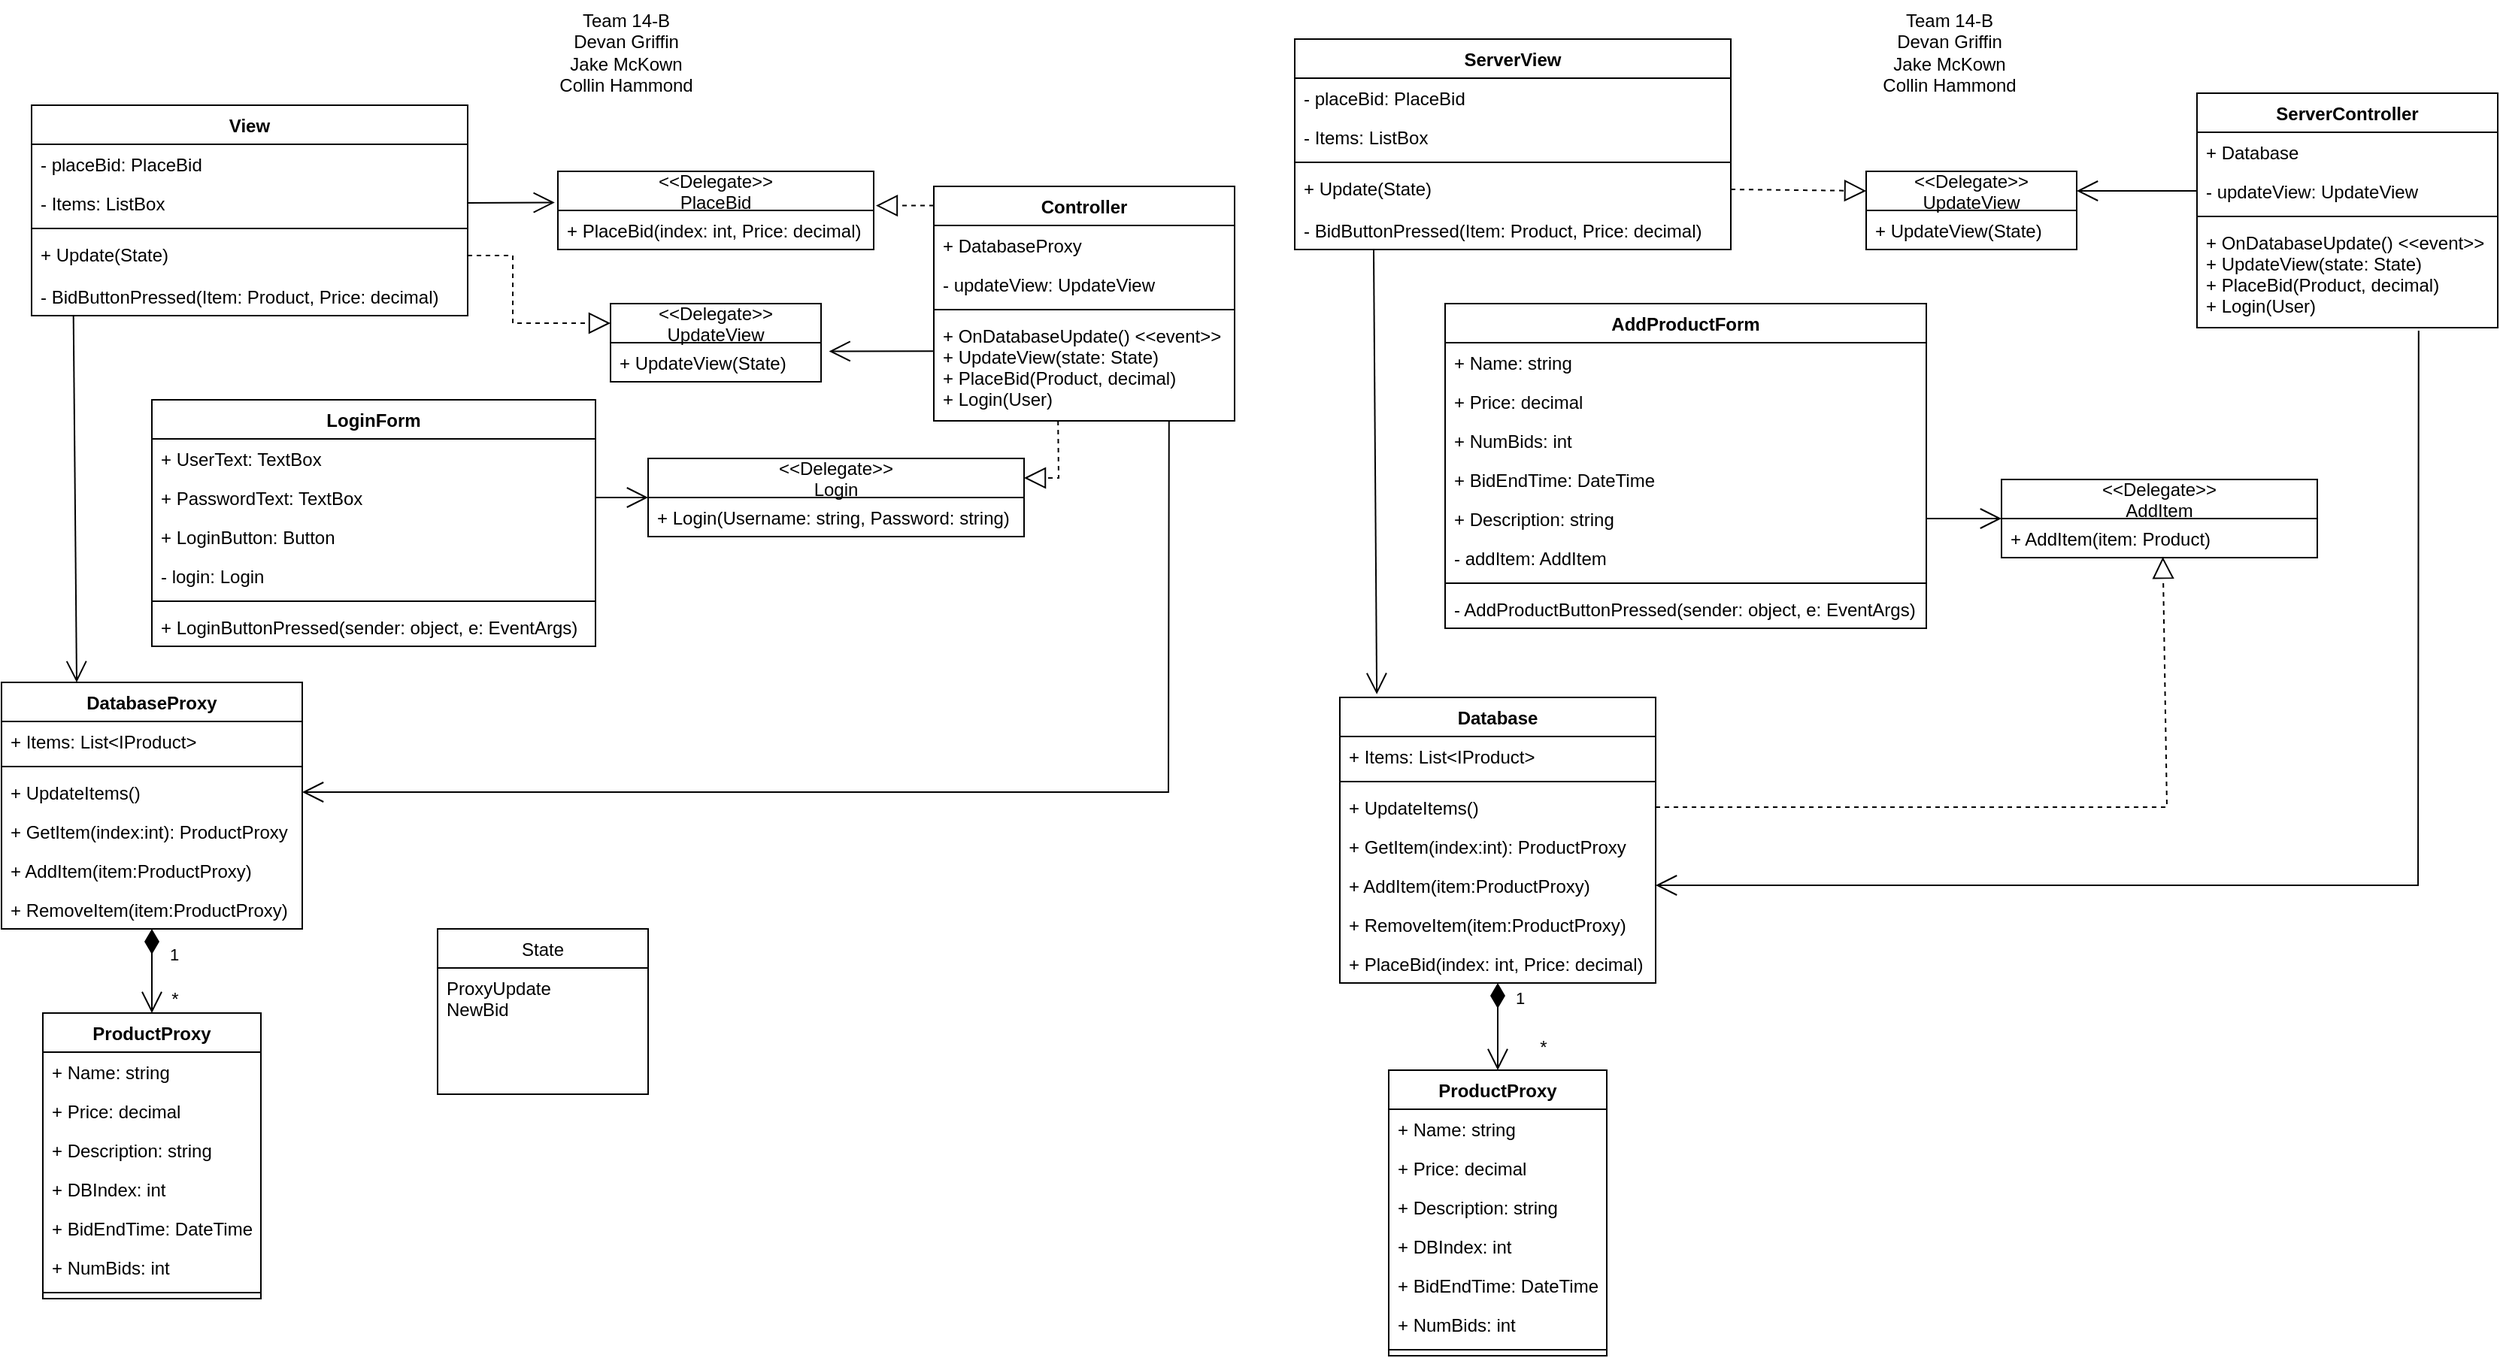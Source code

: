 <mxfile version="20.5.3" type="github" pages="4">
  <diagram id="_ybg5xmUOyzJaFLOutYX" name="Client UML Start">
    <mxGraphModel dx="918" dy="1304" grid="1" gridSize="10" guides="1" tooltips="1" connect="1" arrows="1" fold="1" page="1" pageScale="1" pageWidth="850" pageHeight="1100" math="0" shadow="0">
      <root>
        <mxCell id="0" />
        <mxCell id="1" parent="0" />
        <mxCell id="W6bEYYLRIcHPP9rFKCRN-5" value="Team 14-B&lt;br&gt;Devan Griffin&lt;br&gt;Jake McKown&lt;br&gt;Collin Hammond" style="text;html=1;align=center;verticalAlign=middle;resizable=0;points=[];autosize=1;strokeColor=none;fillColor=none;" parent="1" vertex="1">
          <mxGeometry x="370" y="16" width="110" height="70" as="geometry" />
        </mxCell>
        <mxCell id="W6bEYYLRIcHPP9rFKCRN-11" value="Controller" style="swimlane;fontStyle=1;align=center;verticalAlign=top;childLayout=stackLayout;horizontal=1;startSize=26;horizontalStack=0;resizeParent=1;resizeParentMax=0;resizeLast=0;collapsible=1;marginBottom=0;" parent="1" vertex="1">
          <mxGeometry x="630" y="140" width="200" height="156" as="geometry" />
        </mxCell>
        <mxCell id="W6bEYYLRIcHPP9rFKCRN-12" value="+ DatabaseProxy" style="text;strokeColor=none;fillColor=none;align=left;verticalAlign=top;spacingLeft=4;spacingRight=4;overflow=hidden;rotatable=0;points=[[0,0.5],[1,0.5]];portConstraint=eastwest;" parent="W6bEYYLRIcHPP9rFKCRN-11" vertex="1">
          <mxGeometry y="26" width="200" height="26" as="geometry" />
        </mxCell>
        <mxCell id="s_Hu0N8brTCRO-Dts35n-42" value="- updateView: UpdateView" style="text;strokeColor=none;fillColor=none;align=left;verticalAlign=top;spacingLeft=4;spacingRight=4;overflow=hidden;rotatable=0;points=[[0,0.5],[1,0.5]];portConstraint=eastwest;" vertex="1" parent="W6bEYYLRIcHPP9rFKCRN-11">
          <mxGeometry y="52" width="200" height="26" as="geometry" />
        </mxCell>
        <mxCell id="W6bEYYLRIcHPP9rFKCRN-13" value="" style="line;strokeWidth=1;fillColor=none;align=left;verticalAlign=middle;spacingTop=-1;spacingLeft=3;spacingRight=3;rotatable=0;labelPosition=right;points=[];portConstraint=eastwest;strokeColor=inherit;" parent="W6bEYYLRIcHPP9rFKCRN-11" vertex="1">
          <mxGeometry y="78" width="200" height="8" as="geometry" />
        </mxCell>
        <mxCell id="W6bEYYLRIcHPP9rFKCRN-14" value="+ OnDatabaseUpdate() &lt;&lt;event&gt;&gt;&#xa;+ UpdateView(state: State)&#xa;+ PlaceBid(Product, decimal)&#xa;+ Login(User)" style="text;strokeColor=none;fillColor=none;align=left;verticalAlign=top;spacingLeft=4;spacingRight=4;overflow=hidden;rotatable=0;points=[[0,0.5],[1,0.5]];portConstraint=eastwest;" parent="W6bEYYLRIcHPP9rFKCRN-11" vertex="1">
          <mxGeometry y="86" width="200" height="70" as="geometry" />
        </mxCell>
        <mxCell id="W6bEYYLRIcHPP9rFKCRN-16" value="View" style="swimlane;fontStyle=1;align=center;verticalAlign=top;childLayout=stackLayout;horizontal=1;startSize=26;horizontalStack=0;resizeParent=1;resizeParentMax=0;resizeLast=0;collapsible=1;marginBottom=0;" parent="1" vertex="1">
          <mxGeometry x="30" y="86" width="290" height="140" as="geometry" />
        </mxCell>
        <mxCell id="X-ZSnhfLiTsd9ziclmZ1-25" value="- placeBid: PlaceBid" style="text;strokeColor=none;fillColor=none;align=left;verticalAlign=top;spacingLeft=4;spacingRight=4;overflow=hidden;rotatable=0;points=[[0,0.5],[1,0.5]];portConstraint=eastwest;" vertex="1" parent="W6bEYYLRIcHPP9rFKCRN-16">
          <mxGeometry y="26" width="290" height="26" as="geometry" />
        </mxCell>
        <mxCell id="s_Hu0N8brTCRO-Dts35n-7" value="- Items: ListBox" style="text;strokeColor=none;fillColor=none;align=left;verticalAlign=top;spacingLeft=4;spacingRight=4;overflow=hidden;rotatable=0;points=[[0,0.5],[1,0.5]];portConstraint=eastwest;" vertex="1" parent="W6bEYYLRIcHPP9rFKCRN-16">
          <mxGeometry y="52" width="290" height="26" as="geometry" />
        </mxCell>
        <mxCell id="W6bEYYLRIcHPP9rFKCRN-18" value="" style="line;strokeWidth=1;fillColor=none;align=left;verticalAlign=middle;spacingTop=-1;spacingLeft=3;spacingRight=3;rotatable=0;labelPosition=right;points=[];portConstraint=eastwest;strokeColor=inherit;" parent="W6bEYYLRIcHPP9rFKCRN-16" vertex="1">
          <mxGeometry y="78" width="290" height="8" as="geometry" />
        </mxCell>
        <mxCell id="W6bEYYLRIcHPP9rFKCRN-19" value="+ Update(State)" style="text;strokeColor=none;fillColor=none;align=left;verticalAlign=top;spacingLeft=4;spacingRight=4;overflow=hidden;rotatable=0;points=[[0,0.5],[1,0.5]];portConstraint=eastwest;" parent="W6bEYYLRIcHPP9rFKCRN-16" vertex="1">
          <mxGeometry y="86" width="290" height="28" as="geometry" />
        </mxCell>
        <mxCell id="s_Hu0N8brTCRO-Dts35n-10" value="- BidButtonPressed(Item: Product, Price: decimal)" style="text;strokeColor=none;fillColor=none;align=left;verticalAlign=top;spacingLeft=4;spacingRight=4;overflow=hidden;rotatable=0;points=[[0,0.5],[1,0.5]];portConstraint=eastwest;" vertex="1" parent="W6bEYYLRIcHPP9rFKCRN-16">
          <mxGeometry y="114" width="290" height="26" as="geometry" />
        </mxCell>
        <mxCell id="W6bEYYLRIcHPP9rFKCRN-22" value="&lt;&lt;Delegate&gt;&gt;&#xa;Login" style="swimlane;fontStyle=0;childLayout=stackLayout;horizontal=1;startSize=26;fillColor=none;horizontalStack=0;resizeParent=1;resizeParentMax=0;resizeLast=0;collapsible=1;marginBottom=0;" parent="1" vertex="1">
          <mxGeometry x="440" y="321" width="250" height="52" as="geometry" />
        </mxCell>
        <mxCell id="W6bEYYLRIcHPP9rFKCRN-23" value="+ Login(Username: string, Password: string)" style="text;strokeColor=none;fillColor=none;align=left;verticalAlign=top;spacingLeft=4;spacingRight=4;overflow=hidden;rotatable=0;points=[[0,0.5],[1,0.5]];portConstraint=eastwest;" parent="W6bEYYLRIcHPP9rFKCRN-22" vertex="1">
          <mxGeometry y="26" width="250" height="26" as="geometry" />
        </mxCell>
        <mxCell id="W6bEYYLRIcHPP9rFKCRN-28" value="&lt;&lt;Delegate&gt;&gt;&#xa;PlaceBid" style="swimlane;fontStyle=0;childLayout=stackLayout;horizontal=1;startSize=26;fillColor=none;horizontalStack=0;resizeParent=1;resizeParentMax=0;resizeLast=0;collapsible=1;marginBottom=0;" parent="1" vertex="1">
          <mxGeometry x="380" y="130" width="210" height="52" as="geometry" />
        </mxCell>
        <mxCell id="W6bEYYLRIcHPP9rFKCRN-29" value="+ PlaceBid(index: int, Price: decimal)" style="text;strokeColor=none;fillColor=none;align=left;verticalAlign=top;spacingLeft=4;spacingRight=4;overflow=hidden;rotatable=0;points=[[0,0.5],[1,0.5]];portConstraint=eastwest;" parent="W6bEYYLRIcHPP9rFKCRN-28" vertex="1">
          <mxGeometry y="26" width="210" height="26" as="geometry" />
        </mxCell>
        <mxCell id="W6bEYYLRIcHPP9rFKCRN-38" value="&lt;&lt;Delegate&gt;&gt;&#xa;UpdateView" style="swimlane;fontStyle=0;childLayout=stackLayout;horizontal=1;startSize=26;fillColor=none;horizontalStack=0;resizeParent=1;resizeParentMax=0;resizeLast=0;collapsible=1;marginBottom=0;" parent="1" vertex="1">
          <mxGeometry x="415" y="218" width="140" height="52" as="geometry" />
        </mxCell>
        <mxCell id="W6bEYYLRIcHPP9rFKCRN-39" value="+ UpdateView(State)" style="text;strokeColor=none;fillColor=none;align=left;verticalAlign=top;spacingLeft=4;spacingRight=4;overflow=hidden;rotatable=0;points=[[0,0.5],[1,0.5]];portConstraint=eastwest;" parent="W6bEYYLRIcHPP9rFKCRN-38" vertex="1">
          <mxGeometry y="26" width="140" height="26" as="geometry" />
        </mxCell>
        <mxCell id="W6bEYYLRIcHPP9rFKCRN-41" value="State" style="swimlane;fontStyle=0;childLayout=stackLayout;horizontal=1;startSize=26;fillColor=none;horizontalStack=0;resizeParent=1;resizeParentMax=0;resizeLast=0;collapsible=1;marginBottom=0;" parent="1" vertex="1">
          <mxGeometry x="300" y="634" width="140" height="110" as="geometry" />
        </mxCell>
        <mxCell id="W6bEYYLRIcHPP9rFKCRN-42" value="ProxyUpdate&#xa;NewBid" style="text;strokeColor=none;fillColor=none;align=left;verticalAlign=top;spacingLeft=4;spacingRight=4;overflow=hidden;rotatable=0;points=[[0,0.5],[1,0.5]];portConstraint=eastwest;" parent="W6bEYYLRIcHPP9rFKCRN-41" vertex="1">
          <mxGeometry y="26" width="140" height="84" as="geometry" />
        </mxCell>
        <mxCell id="X-ZSnhfLiTsd9ziclmZ1-2" value="DatabaseProxy" style="swimlane;fontStyle=1;align=center;verticalAlign=top;childLayout=stackLayout;horizontal=1;startSize=26;horizontalStack=0;resizeParent=1;resizeParentMax=0;resizeLast=0;collapsible=1;marginBottom=0;" vertex="1" parent="1">
          <mxGeometry x="10" y="470" width="200" height="164" as="geometry" />
        </mxCell>
        <mxCell id="X-ZSnhfLiTsd9ziclmZ1-3" value="+ Items: List&lt;IProduct&gt;" style="text;strokeColor=none;fillColor=none;align=left;verticalAlign=top;spacingLeft=4;spacingRight=4;overflow=hidden;rotatable=0;points=[[0,0.5],[1,0.5]];portConstraint=eastwest;" vertex="1" parent="X-ZSnhfLiTsd9ziclmZ1-2">
          <mxGeometry y="26" width="200" height="26" as="geometry" />
        </mxCell>
        <mxCell id="X-ZSnhfLiTsd9ziclmZ1-4" value="" style="line;strokeWidth=1;fillColor=none;align=left;verticalAlign=middle;spacingTop=-1;spacingLeft=3;spacingRight=3;rotatable=0;labelPosition=right;points=[];portConstraint=eastwest;strokeColor=inherit;" vertex="1" parent="X-ZSnhfLiTsd9ziclmZ1-2">
          <mxGeometry y="52" width="200" height="8" as="geometry" />
        </mxCell>
        <mxCell id="X-ZSnhfLiTsd9ziclmZ1-5" value="+ UpdateItems()" style="text;strokeColor=none;fillColor=none;align=left;verticalAlign=top;spacingLeft=4;spacingRight=4;overflow=hidden;rotatable=0;points=[[0,0.5],[1,0.5]];portConstraint=eastwest;" vertex="1" parent="X-ZSnhfLiTsd9ziclmZ1-2">
          <mxGeometry y="60" width="200" height="26" as="geometry" />
        </mxCell>
        <mxCell id="X-ZSnhfLiTsd9ziclmZ1-6" value="+ GetItem(index:int): ProductProxy" style="text;strokeColor=none;fillColor=none;align=left;verticalAlign=top;spacingLeft=4;spacingRight=4;overflow=hidden;rotatable=0;points=[[0,0.5],[1,0.5]];portConstraint=eastwest;" vertex="1" parent="X-ZSnhfLiTsd9ziclmZ1-2">
          <mxGeometry y="86" width="200" height="26" as="geometry" />
        </mxCell>
        <mxCell id="X-ZSnhfLiTsd9ziclmZ1-7" value="+ AddItem(item:ProductProxy)" style="text;strokeColor=none;fillColor=none;align=left;verticalAlign=top;spacingLeft=4;spacingRight=4;overflow=hidden;rotatable=0;points=[[0,0.5],[1,0.5]];portConstraint=eastwest;" vertex="1" parent="X-ZSnhfLiTsd9ziclmZ1-2">
          <mxGeometry y="112" width="200" height="26" as="geometry" />
        </mxCell>
        <mxCell id="X-ZSnhfLiTsd9ziclmZ1-8" value="+ RemoveItem(item:ProductProxy)" style="text;strokeColor=none;fillColor=none;align=left;verticalAlign=top;spacingLeft=4;spacingRight=4;overflow=hidden;rotatable=0;points=[[0,0.5],[1,0.5]];portConstraint=eastwest;" vertex="1" parent="X-ZSnhfLiTsd9ziclmZ1-2">
          <mxGeometry y="138" width="200" height="26" as="geometry" />
        </mxCell>
        <mxCell id="X-ZSnhfLiTsd9ziclmZ1-9" value="ProductProxy" style="swimlane;fontStyle=1;align=center;verticalAlign=top;childLayout=stackLayout;horizontal=1;startSize=26;horizontalStack=0;resizeParent=1;resizeParentMax=0;resizeLast=0;collapsible=1;marginBottom=0;" vertex="1" parent="1">
          <mxGeometry x="37.5" y="690" width="145" height="190" as="geometry" />
        </mxCell>
        <mxCell id="X-ZSnhfLiTsd9ziclmZ1-10" value="+ Name: string" style="text;strokeColor=none;fillColor=none;align=left;verticalAlign=top;spacingLeft=4;spacingRight=4;overflow=hidden;rotatable=0;points=[[0,0.5],[1,0.5]];portConstraint=eastwest;" vertex="1" parent="X-ZSnhfLiTsd9ziclmZ1-9">
          <mxGeometry y="26" width="145" height="26" as="geometry" />
        </mxCell>
        <mxCell id="X-ZSnhfLiTsd9ziclmZ1-11" value="+ Price: decimal" style="text;strokeColor=none;fillColor=none;align=left;verticalAlign=top;spacingLeft=4;spacingRight=4;overflow=hidden;rotatable=0;points=[[0,0.5],[1,0.5]];portConstraint=eastwest;" vertex="1" parent="X-ZSnhfLiTsd9ziclmZ1-9">
          <mxGeometry y="52" width="145" height="26" as="geometry" />
        </mxCell>
        <mxCell id="X-ZSnhfLiTsd9ziclmZ1-12" value="+ Description: string" style="text;strokeColor=none;fillColor=none;align=left;verticalAlign=top;spacingLeft=4;spacingRight=4;overflow=hidden;rotatable=0;points=[[0,0.5],[1,0.5]];portConstraint=eastwest;" vertex="1" parent="X-ZSnhfLiTsd9ziclmZ1-9">
          <mxGeometry y="78" width="145" height="26" as="geometry" />
        </mxCell>
        <mxCell id="X-ZSnhfLiTsd9ziclmZ1-13" value="+ DBIndex: int" style="text;strokeColor=none;fillColor=none;align=left;verticalAlign=top;spacingLeft=4;spacingRight=4;overflow=hidden;rotatable=0;points=[[0,0.5],[1,0.5]];portConstraint=eastwest;" vertex="1" parent="X-ZSnhfLiTsd9ziclmZ1-9">
          <mxGeometry y="104" width="145" height="26" as="geometry" />
        </mxCell>
        <mxCell id="X-ZSnhfLiTsd9ziclmZ1-21" value="+ BidEndTime: DateTime" style="text;strokeColor=none;fillColor=none;align=left;verticalAlign=top;spacingLeft=4;spacingRight=4;overflow=hidden;rotatable=0;points=[[0,0.5],[1,0.5]];portConstraint=eastwest;" vertex="1" parent="X-ZSnhfLiTsd9ziclmZ1-9">
          <mxGeometry y="130" width="145" height="26" as="geometry" />
        </mxCell>
        <mxCell id="s_Hu0N8brTCRO-Dts35n-8" value="+ NumBids: int" style="text;strokeColor=none;fillColor=none;align=left;verticalAlign=top;spacingLeft=4;spacingRight=4;overflow=hidden;rotatable=0;points=[[0,0.5],[1,0.5]];portConstraint=eastwest;" vertex="1" parent="X-ZSnhfLiTsd9ziclmZ1-9">
          <mxGeometry y="156" width="145" height="26" as="geometry" />
        </mxCell>
        <mxCell id="X-ZSnhfLiTsd9ziclmZ1-14" value="" style="line;strokeWidth=1;fillColor=none;align=left;verticalAlign=middle;spacingTop=-1;spacingLeft=3;spacingRight=3;rotatable=0;labelPosition=right;points=[];portConstraint=eastwest;strokeColor=inherit;" vertex="1" parent="X-ZSnhfLiTsd9ziclmZ1-9">
          <mxGeometry y="182" width="145" height="8" as="geometry" />
        </mxCell>
        <mxCell id="X-ZSnhfLiTsd9ziclmZ1-15" value="1" style="endArrow=open;html=1;endSize=12;startArrow=diamondThin;startSize=14;startFill=1;edgeStyle=orthogonalEdgeStyle;align=left;verticalAlign=bottom;rounded=0;" edge="1" parent="1" source="X-ZSnhfLiTsd9ziclmZ1-2" target="X-ZSnhfLiTsd9ziclmZ1-9">
          <mxGeometry x="-0.071" y="10" relative="1" as="geometry">
            <mxPoint x="200" y="902" as="sourcePoint" />
            <mxPoint x="360" y="902" as="targetPoint" />
            <mxPoint as="offset" />
          </mxGeometry>
        </mxCell>
        <mxCell id="X-ZSnhfLiTsd9ziclmZ1-16" value="*" style="text;html=1;align=center;verticalAlign=middle;resizable=0;points=[];autosize=1;strokeColor=none;fillColor=none;" vertex="1" parent="1">
          <mxGeometry x="110" y="666" width="30" height="30" as="geometry" />
        </mxCell>
        <mxCell id="s_Hu0N8brTCRO-Dts35n-1" value="LoginForm" style="swimlane;fontStyle=1;align=center;verticalAlign=top;childLayout=stackLayout;horizontal=1;startSize=26;horizontalStack=0;resizeParent=1;resizeParentMax=0;resizeLast=0;collapsible=1;marginBottom=0;" vertex="1" parent="1">
          <mxGeometry x="110" y="282" width="295" height="164" as="geometry" />
        </mxCell>
        <mxCell id="s_Hu0N8brTCRO-Dts35n-2" value="+ UserText: TextBox" style="text;strokeColor=none;fillColor=none;align=left;verticalAlign=top;spacingLeft=4;spacingRight=4;overflow=hidden;rotatable=0;points=[[0,0.5],[1,0.5]];portConstraint=eastwest;" vertex="1" parent="s_Hu0N8brTCRO-Dts35n-1">
          <mxGeometry y="26" width="295" height="26" as="geometry" />
        </mxCell>
        <mxCell id="s_Hu0N8brTCRO-Dts35n-5" value="+ PasswordText: TextBox" style="text;strokeColor=none;fillColor=none;align=left;verticalAlign=top;spacingLeft=4;spacingRight=4;overflow=hidden;rotatable=0;points=[[0,0.5],[1,0.5]];portConstraint=eastwest;" vertex="1" parent="s_Hu0N8brTCRO-Dts35n-1">
          <mxGeometry y="52" width="295" height="26" as="geometry" />
        </mxCell>
        <mxCell id="s_Hu0N8brTCRO-Dts35n-6" value="+ LoginButton: Button" style="text;strokeColor=none;fillColor=none;align=left;verticalAlign=top;spacingLeft=4;spacingRight=4;overflow=hidden;rotatable=0;points=[[0,0.5],[1,0.5]];portConstraint=eastwest;" vertex="1" parent="s_Hu0N8brTCRO-Dts35n-1">
          <mxGeometry y="78" width="295" height="26" as="geometry" />
        </mxCell>
        <mxCell id="X-ZSnhfLiTsd9ziclmZ1-24" value="- login: Login" style="text;strokeColor=none;fillColor=none;align=left;verticalAlign=top;spacingLeft=4;spacingRight=4;overflow=hidden;rotatable=0;points=[[0,0.5],[1,0.5]];portConstraint=eastwest;" vertex="1" parent="s_Hu0N8brTCRO-Dts35n-1">
          <mxGeometry y="104" width="295" height="26" as="geometry" />
        </mxCell>
        <mxCell id="s_Hu0N8brTCRO-Dts35n-3" value="" style="line;strokeWidth=1;fillColor=none;align=left;verticalAlign=middle;spacingTop=-1;spacingLeft=3;spacingRight=3;rotatable=0;labelPosition=right;points=[];portConstraint=eastwest;strokeColor=inherit;" vertex="1" parent="s_Hu0N8brTCRO-Dts35n-1">
          <mxGeometry y="130" width="295" height="8" as="geometry" />
        </mxCell>
        <mxCell id="s_Hu0N8brTCRO-Dts35n-4" value="+ LoginButtonPressed(sender: object, e: EventArgs)" style="text;strokeColor=none;fillColor=none;align=left;verticalAlign=top;spacingLeft=4;spacingRight=4;overflow=hidden;rotatable=0;points=[[0,0.5],[1,0.5]];portConstraint=eastwest;" vertex="1" parent="s_Hu0N8brTCRO-Dts35n-1">
          <mxGeometry y="138" width="295" height="26" as="geometry" />
        </mxCell>
        <mxCell id="s_Hu0N8brTCRO-Dts35n-22" value="Database" style="swimlane;fontStyle=1;align=center;verticalAlign=top;childLayout=stackLayout;horizontal=1;startSize=26;horizontalStack=0;resizeParent=1;resizeParentMax=0;resizeLast=0;collapsible=1;marginBottom=0;" vertex="1" parent="1">
          <mxGeometry x="900" y="480" width="210" height="190" as="geometry" />
        </mxCell>
        <mxCell id="s_Hu0N8brTCRO-Dts35n-23" value="+ Items: List&lt;IProduct&gt;" style="text;strokeColor=none;fillColor=none;align=left;verticalAlign=top;spacingLeft=4;spacingRight=4;overflow=hidden;rotatable=0;points=[[0,0.5],[1,0.5]];portConstraint=eastwest;" vertex="1" parent="s_Hu0N8brTCRO-Dts35n-22">
          <mxGeometry y="26" width="210" height="26" as="geometry" />
        </mxCell>
        <mxCell id="s_Hu0N8brTCRO-Dts35n-24" value="" style="line;strokeWidth=1;fillColor=none;align=left;verticalAlign=middle;spacingTop=-1;spacingLeft=3;spacingRight=3;rotatable=0;labelPosition=right;points=[];portConstraint=eastwest;strokeColor=inherit;" vertex="1" parent="s_Hu0N8brTCRO-Dts35n-22">
          <mxGeometry y="52" width="210" height="8" as="geometry" />
        </mxCell>
        <mxCell id="s_Hu0N8brTCRO-Dts35n-25" value="+ UpdateItems()" style="text;strokeColor=none;fillColor=none;align=left;verticalAlign=top;spacingLeft=4;spacingRight=4;overflow=hidden;rotatable=0;points=[[0,0.5],[1,0.5]];portConstraint=eastwest;" vertex="1" parent="s_Hu0N8brTCRO-Dts35n-22">
          <mxGeometry y="60" width="210" height="26" as="geometry" />
        </mxCell>
        <mxCell id="s_Hu0N8brTCRO-Dts35n-26" value="+ GetItem(index:int): ProductProxy" style="text;strokeColor=none;fillColor=none;align=left;verticalAlign=top;spacingLeft=4;spacingRight=4;overflow=hidden;rotatable=0;points=[[0,0.5],[1,0.5]];portConstraint=eastwest;" vertex="1" parent="s_Hu0N8brTCRO-Dts35n-22">
          <mxGeometry y="86" width="210" height="26" as="geometry" />
        </mxCell>
        <mxCell id="s_Hu0N8brTCRO-Dts35n-27" value="+ AddItem(item:ProductProxy)" style="text;strokeColor=none;fillColor=none;align=left;verticalAlign=top;spacingLeft=4;spacingRight=4;overflow=hidden;rotatable=0;points=[[0,0.5],[1,0.5]];portConstraint=eastwest;" vertex="1" parent="s_Hu0N8brTCRO-Dts35n-22">
          <mxGeometry y="112" width="210" height="26" as="geometry" />
        </mxCell>
        <mxCell id="s_Hu0N8brTCRO-Dts35n-28" value="+ RemoveItem(item:ProductProxy)" style="text;strokeColor=none;fillColor=none;align=left;verticalAlign=top;spacingLeft=4;spacingRight=4;overflow=hidden;rotatable=0;points=[[0,0.5],[1,0.5]];portConstraint=eastwest;" vertex="1" parent="s_Hu0N8brTCRO-Dts35n-22">
          <mxGeometry y="138" width="210" height="26" as="geometry" />
        </mxCell>
        <mxCell id="s_Hu0N8brTCRO-Dts35n-92" value="+ PlaceBid(index: int, Price: decimal)" style="text;strokeColor=none;fillColor=none;align=left;verticalAlign=top;spacingLeft=4;spacingRight=4;overflow=hidden;rotatable=0;points=[[0,0.5],[1,0.5]];portConstraint=eastwest;" vertex="1" parent="s_Hu0N8brTCRO-Dts35n-22">
          <mxGeometry y="164" width="210" height="26" as="geometry" />
        </mxCell>
        <mxCell id="s_Hu0N8brTCRO-Dts35n-29" value="ProductProxy" style="swimlane;fontStyle=1;align=center;verticalAlign=top;childLayout=stackLayout;horizontal=1;startSize=26;horizontalStack=0;resizeParent=1;resizeParentMax=0;resizeLast=0;collapsible=1;marginBottom=0;" vertex="1" parent="1">
          <mxGeometry x="932.5" y="728" width="145" height="190" as="geometry" />
        </mxCell>
        <mxCell id="s_Hu0N8brTCRO-Dts35n-30" value="+ Name: string" style="text;strokeColor=none;fillColor=none;align=left;verticalAlign=top;spacingLeft=4;spacingRight=4;overflow=hidden;rotatable=0;points=[[0,0.5],[1,0.5]];portConstraint=eastwest;" vertex="1" parent="s_Hu0N8brTCRO-Dts35n-29">
          <mxGeometry y="26" width="145" height="26" as="geometry" />
        </mxCell>
        <mxCell id="s_Hu0N8brTCRO-Dts35n-31" value="+ Price: decimal" style="text;strokeColor=none;fillColor=none;align=left;verticalAlign=top;spacingLeft=4;spacingRight=4;overflow=hidden;rotatable=0;points=[[0,0.5],[1,0.5]];portConstraint=eastwest;" vertex="1" parent="s_Hu0N8brTCRO-Dts35n-29">
          <mxGeometry y="52" width="145" height="26" as="geometry" />
        </mxCell>
        <mxCell id="s_Hu0N8brTCRO-Dts35n-32" value="+ Description: string" style="text;strokeColor=none;fillColor=none;align=left;verticalAlign=top;spacingLeft=4;spacingRight=4;overflow=hidden;rotatable=0;points=[[0,0.5],[1,0.5]];portConstraint=eastwest;" vertex="1" parent="s_Hu0N8brTCRO-Dts35n-29">
          <mxGeometry y="78" width="145" height="26" as="geometry" />
        </mxCell>
        <mxCell id="s_Hu0N8brTCRO-Dts35n-33" value="+ DBIndex: int" style="text;strokeColor=none;fillColor=none;align=left;verticalAlign=top;spacingLeft=4;spacingRight=4;overflow=hidden;rotatable=0;points=[[0,0.5],[1,0.5]];portConstraint=eastwest;" vertex="1" parent="s_Hu0N8brTCRO-Dts35n-29">
          <mxGeometry y="104" width="145" height="26" as="geometry" />
        </mxCell>
        <mxCell id="s_Hu0N8brTCRO-Dts35n-34" value="+ BidEndTime: DateTime" style="text;strokeColor=none;fillColor=none;align=left;verticalAlign=top;spacingLeft=4;spacingRight=4;overflow=hidden;rotatable=0;points=[[0,0.5],[1,0.5]];portConstraint=eastwest;" vertex="1" parent="s_Hu0N8brTCRO-Dts35n-29">
          <mxGeometry y="130" width="145" height="26" as="geometry" />
        </mxCell>
        <mxCell id="s_Hu0N8brTCRO-Dts35n-35" value="+ NumBids: int" style="text;strokeColor=none;fillColor=none;align=left;verticalAlign=top;spacingLeft=4;spacingRight=4;overflow=hidden;rotatable=0;points=[[0,0.5],[1,0.5]];portConstraint=eastwest;" vertex="1" parent="s_Hu0N8brTCRO-Dts35n-29">
          <mxGeometry y="156" width="145" height="26" as="geometry" />
        </mxCell>
        <mxCell id="s_Hu0N8brTCRO-Dts35n-37" value="" style="line;strokeWidth=1;fillColor=none;align=left;verticalAlign=middle;spacingTop=-1;spacingLeft=3;spacingRight=3;rotatable=0;labelPosition=right;points=[];portConstraint=eastwest;strokeColor=inherit;" vertex="1" parent="s_Hu0N8brTCRO-Dts35n-29">
          <mxGeometry y="182" width="145" height="8" as="geometry" />
        </mxCell>
        <mxCell id="s_Hu0N8brTCRO-Dts35n-38" value="1" style="endArrow=open;html=1;endSize=12;startArrow=diamondThin;startSize=14;startFill=1;edgeStyle=orthogonalEdgeStyle;align=left;verticalAlign=bottom;rounded=0;" edge="1" parent="1" source="s_Hu0N8brTCRO-Dts35n-22" target="s_Hu0N8brTCRO-Dts35n-29">
          <mxGeometry x="-0.351" y="10" relative="1" as="geometry">
            <mxPoint x="700" y="728" as="sourcePoint" />
            <mxPoint x="860" y="728" as="targetPoint" />
            <mxPoint as="offset" />
          </mxGeometry>
        </mxCell>
        <mxCell id="s_Hu0N8brTCRO-Dts35n-39" value="*" style="text;html=1;align=center;verticalAlign=middle;resizable=0;points=[];autosize=1;strokeColor=none;fillColor=none;" vertex="1" parent="1">
          <mxGeometry x="1020" y="698" width="30" height="30" as="geometry" />
        </mxCell>
        <mxCell id="s_Hu0N8brTCRO-Dts35n-40" value="" style="endArrow=open;endFill=1;endSize=12;html=1;rounded=0;exitX=1;exitY=0.5;exitDx=0;exitDy=0;entryX=-0.01;entryY=0.4;entryDx=0;entryDy=0;entryPerimeter=0;" edge="1" parent="1" source="s_Hu0N8brTCRO-Dts35n-7" target="W6bEYYLRIcHPP9rFKCRN-28">
          <mxGeometry width="160" relative="1" as="geometry">
            <mxPoint x="440" y="290" as="sourcePoint" />
            <mxPoint x="600" y="290" as="targetPoint" />
          </mxGeometry>
        </mxCell>
        <mxCell id="s_Hu0N8brTCRO-Dts35n-41" value="" style="endArrow=block;dashed=1;endFill=0;endSize=12;html=1;rounded=0;exitX=0;exitY=0.082;exitDx=0;exitDy=0;exitPerimeter=0;entryX=1.007;entryY=0.438;entryDx=0;entryDy=0;entryPerimeter=0;" edge="1" parent="1" source="W6bEYYLRIcHPP9rFKCRN-11" target="W6bEYYLRIcHPP9rFKCRN-28">
          <mxGeometry width="160" relative="1" as="geometry">
            <mxPoint x="580" y="240" as="sourcePoint" />
            <mxPoint x="740" y="240" as="targetPoint" />
          </mxGeometry>
        </mxCell>
        <mxCell id="s_Hu0N8brTCRO-Dts35n-43" value="" style="endArrow=open;endFill=1;endSize=12;html=1;rounded=0;exitX=-0.001;exitY=0.337;exitDx=0;exitDy=0;exitPerimeter=0;entryX=0.663;entryY=0.222;entryDx=0;entryDy=0;entryPerimeter=0;" edge="1" parent="1" source="W6bEYYLRIcHPP9rFKCRN-14">
          <mxGeometry width="160" relative="1" as="geometry">
            <mxPoint x="470" y="300" as="sourcePoint" />
            <mxPoint x="560.29" y="249.76" as="targetPoint" />
          </mxGeometry>
        </mxCell>
        <mxCell id="s_Hu0N8brTCRO-Dts35n-45" value="" style="endArrow=block;dashed=1;endFill=0;endSize=12;html=1;rounded=0;exitX=1;exitY=0.5;exitDx=0;exitDy=0;entryX=0;entryY=0.25;entryDx=0;entryDy=0;" edge="1" parent="1" source="W6bEYYLRIcHPP9rFKCRN-19" target="W6bEYYLRIcHPP9rFKCRN-38">
          <mxGeometry width="160" relative="1" as="geometry">
            <mxPoint x="440" y="350" as="sourcePoint" />
            <mxPoint x="600" y="350" as="targetPoint" />
            <Array as="points">
              <mxPoint x="350" y="186" />
              <mxPoint x="350" y="231" />
            </Array>
          </mxGeometry>
        </mxCell>
        <mxCell id="s_Hu0N8brTCRO-Dts35n-46" value="" style="endArrow=open;endFill=1;endSize=12;html=1;rounded=0;exitX=1;exitY=0.5;exitDx=0;exitDy=0;" edge="1" parent="1" source="s_Hu0N8brTCRO-Dts35n-5" target="W6bEYYLRIcHPP9rFKCRN-22">
          <mxGeometry width="160" relative="1" as="geometry">
            <mxPoint x="490" y="470" as="sourcePoint" />
            <mxPoint x="390" y="330" as="targetPoint" />
          </mxGeometry>
        </mxCell>
        <mxCell id="s_Hu0N8brTCRO-Dts35n-47" value="" style="endArrow=block;dashed=1;endFill=0;endSize=12;html=1;rounded=0;exitX=0.413;exitY=1;exitDx=0;exitDy=0;exitPerimeter=0;entryX=1;entryY=0.25;entryDx=0;entryDy=0;" edge="1" parent="1" source="W6bEYYLRIcHPP9rFKCRN-14" target="W6bEYYLRIcHPP9rFKCRN-22">
          <mxGeometry width="160" relative="1" as="geometry">
            <mxPoint x="500" y="390" as="sourcePoint" />
            <mxPoint x="660" y="390" as="targetPoint" />
            <Array as="points">
              <mxPoint x="713" y="334" />
            </Array>
          </mxGeometry>
        </mxCell>
        <mxCell id="s_Hu0N8brTCRO-Dts35n-49" value="" style="endArrow=open;endFill=1;endSize=12;html=1;rounded=0;exitX=0.096;exitY=0.987;exitDx=0;exitDy=0;entryX=0.25;entryY=0;entryDx=0;entryDy=0;exitPerimeter=0;" edge="1" parent="1" source="s_Hu0N8brTCRO-Dts35n-10" target="X-ZSnhfLiTsd9ziclmZ1-2">
          <mxGeometry width="160" relative="1" as="geometry">
            <mxPoint x="220" y="360" as="sourcePoint" />
            <mxPoint x="380" y="360" as="targetPoint" />
          </mxGeometry>
        </mxCell>
        <mxCell id="s_Hu0N8brTCRO-Dts35n-51" value="ServerView" style="swimlane;fontStyle=1;align=center;verticalAlign=top;childLayout=stackLayout;horizontal=1;startSize=26;horizontalStack=0;resizeParent=1;resizeParentMax=0;resizeLast=0;collapsible=1;marginBottom=0;" vertex="1" parent="1">
          <mxGeometry x="870" y="42" width="290" height="140" as="geometry" />
        </mxCell>
        <mxCell id="s_Hu0N8brTCRO-Dts35n-52" value="- placeBid: PlaceBid" style="text;strokeColor=none;fillColor=none;align=left;verticalAlign=top;spacingLeft=4;spacingRight=4;overflow=hidden;rotatable=0;points=[[0,0.5],[1,0.5]];portConstraint=eastwest;" vertex="1" parent="s_Hu0N8brTCRO-Dts35n-51">
          <mxGeometry y="26" width="290" height="26" as="geometry" />
        </mxCell>
        <mxCell id="s_Hu0N8brTCRO-Dts35n-53" value="- Items: ListBox" style="text;strokeColor=none;fillColor=none;align=left;verticalAlign=top;spacingLeft=4;spacingRight=4;overflow=hidden;rotatable=0;points=[[0,0.5],[1,0.5]];portConstraint=eastwest;" vertex="1" parent="s_Hu0N8brTCRO-Dts35n-51">
          <mxGeometry y="52" width="290" height="26" as="geometry" />
        </mxCell>
        <mxCell id="s_Hu0N8brTCRO-Dts35n-54" value="" style="line;strokeWidth=1;fillColor=none;align=left;verticalAlign=middle;spacingTop=-1;spacingLeft=3;spacingRight=3;rotatable=0;labelPosition=right;points=[];portConstraint=eastwest;strokeColor=inherit;" vertex="1" parent="s_Hu0N8brTCRO-Dts35n-51">
          <mxGeometry y="78" width="290" height="8" as="geometry" />
        </mxCell>
        <mxCell id="s_Hu0N8brTCRO-Dts35n-55" value="+ Update(State)" style="text;strokeColor=none;fillColor=none;align=left;verticalAlign=top;spacingLeft=4;spacingRight=4;overflow=hidden;rotatable=0;points=[[0,0.5],[1,0.5]];portConstraint=eastwest;" vertex="1" parent="s_Hu0N8brTCRO-Dts35n-51">
          <mxGeometry y="86" width="290" height="28" as="geometry" />
        </mxCell>
        <mxCell id="s_Hu0N8brTCRO-Dts35n-56" value="- BidButtonPressed(Item: Product, Price: decimal)" style="text;strokeColor=none;fillColor=none;align=left;verticalAlign=top;spacingLeft=4;spacingRight=4;overflow=hidden;rotatable=0;points=[[0,0.5],[1,0.5]];portConstraint=eastwest;" vertex="1" parent="s_Hu0N8brTCRO-Dts35n-51">
          <mxGeometry y="114" width="290" height="26" as="geometry" />
        </mxCell>
        <mxCell id="s_Hu0N8brTCRO-Dts35n-57" value="&lt;&lt;Delegate&gt;&gt;&#xa;UpdateView" style="swimlane;fontStyle=0;childLayout=stackLayout;horizontal=1;startSize=26;fillColor=none;horizontalStack=0;resizeParent=1;resizeParentMax=0;resizeLast=0;collapsible=1;marginBottom=0;" vertex="1" parent="1">
          <mxGeometry x="1250" y="130" width="140" height="52" as="geometry" />
        </mxCell>
        <mxCell id="s_Hu0N8brTCRO-Dts35n-58" value="+ UpdateView(State)" style="text;strokeColor=none;fillColor=none;align=left;verticalAlign=top;spacingLeft=4;spacingRight=4;overflow=hidden;rotatable=0;points=[[0,0.5],[1,0.5]];portConstraint=eastwest;" vertex="1" parent="s_Hu0N8brTCRO-Dts35n-57">
          <mxGeometry y="26" width="140" height="26" as="geometry" />
        </mxCell>
        <mxCell id="s_Hu0N8brTCRO-Dts35n-61" value="ServerController" style="swimlane;fontStyle=1;align=center;verticalAlign=top;childLayout=stackLayout;horizontal=1;startSize=26;horizontalStack=0;resizeParent=1;resizeParentMax=0;resizeLast=0;collapsible=1;marginBottom=0;" vertex="1" parent="1">
          <mxGeometry x="1470" y="78" width="200" height="156" as="geometry" />
        </mxCell>
        <mxCell id="s_Hu0N8brTCRO-Dts35n-62" value="+ Database" style="text;strokeColor=none;fillColor=none;align=left;verticalAlign=top;spacingLeft=4;spacingRight=4;overflow=hidden;rotatable=0;points=[[0,0.5],[1,0.5]];portConstraint=eastwest;" vertex="1" parent="s_Hu0N8brTCRO-Dts35n-61">
          <mxGeometry y="26" width="200" height="26" as="geometry" />
        </mxCell>
        <mxCell id="s_Hu0N8brTCRO-Dts35n-63" value="- updateView: UpdateView" style="text;strokeColor=none;fillColor=none;align=left;verticalAlign=top;spacingLeft=4;spacingRight=4;overflow=hidden;rotatable=0;points=[[0,0.5],[1,0.5]];portConstraint=eastwest;" vertex="1" parent="s_Hu0N8brTCRO-Dts35n-61">
          <mxGeometry y="52" width="200" height="26" as="geometry" />
        </mxCell>
        <mxCell id="s_Hu0N8brTCRO-Dts35n-64" value="" style="line;strokeWidth=1;fillColor=none;align=left;verticalAlign=middle;spacingTop=-1;spacingLeft=3;spacingRight=3;rotatable=0;labelPosition=right;points=[];portConstraint=eastwest;strokeColor=inherit;" vertex="1" parent="s_Hu0N8brTCRO-Dts35n-61">
          <mxGeometry y="78" width="200" height="8" as="geometry" />
        </mxCell>
        <mxCell id="s_Hu0N8brTCRO-Dts35n-65" value="+ OnDatabaseUpdate() &lt;&lt;event&gt;&gt;&#xa;+ UpdateView(state: State)&#xa;+ PlaceBid(Product, decimal)&#xa;+ Login(User)" style="text;strokeColor=none;fillColor=none;align=left;verticalAlign=top;spacingLeft=4;spacingRight=4;overflow=hidden;rotatable=0;points=[[0,0.5],[1,0.5]];portConstraint=eastwest;" vertex="1" parent="s_Hu0N8brTCRO-Dts35n-61">
          <mxGeometry y="86" width="200" height="70" as="geometry" />
        </mxCell>
        <mxCell id="s_Hu0N8brTCRO-Dts35n-66" value="" style="endArrow=open;endFill=1;endSize=12;html=1;rounded=0;exitX=0.782;exitY=0.994;exitDx=0;exitDy=0;exitPerimeter=0;entryX=1;entryY=0.5;entryDx=0;entryDy=0;" edge="1" parent="1" source="W6bEYYLRIcHPP9rFKCRN-14" target="X-ZSnhfLiTsd9ziclmZ1-5">
          <mxGeometry width="160" relative="1" as="geometry">
            <mxPoint x="370" y="460" as="sourcePoint" />
            <mxPoint x="530" y="460" as="targetPoint" />
            <Array as="points">
              <mxPoint x="786" y="543" />
            </Array>
          </mxGeometry>
        </mxCell>
        <mxCell id="s_Hu0N8brTCRO-Dts35n-67" value="AddProductForm" style="swimlane;fontStyle=1;align=center;verticalAlign=top;childLayout=stackLayout;horizontal=1;startSize=26;horizontalStack=0;resizeParent=1;resizeParentMax=0;resizeLast=0;collapsible=1;marginBottom=0;" vertex="1" parent="1">
          <mxGeometry x="970" y="218" width="320" height="216" as="geometry" />
        </mxCell>
        <mxCell id="s_Hu0N8brTCRO-Dts35n-68" value="+ Name: string" style="text;strokeColor=none;fillColor=none;align=left;verticalAlign=top;spacingLeft=4;spacingRight=4;overflow=hidden;rotatable=0;points=[[0,0.5],[1,0.5]];portConstraint=eastwest;" vertex="1" parent="s_Hu0N8brTCRO-Dts35n-67">
          <mxGeometry y="26" width="320" height="26" as="geometry" />
        </mxCell>
        <mxCell id="s_Hu0N8brTCRO-Dts35n-77" value="+ Price: decimal" style="text;strokeColor=none;fillColor=none;align=left;verticalAlign=top;spacingLeft=4;spacingRight=4;overflow=hidden;rotatable=0;points=[[0,0.5],[1,0.5]];portConstraint=eastwest;" vertex="1" parent="s_Hu0N8brTCRO-Dts35n-67">
          <mxGeometry y="52" width="320" height="26" as="geometry" />
        </mxCell>
        <mxCell id="s_Hu0N8brTCRO-Dts35n-80" value="+ NumBids: int" style="text;strokeColor=none;fillColor=none;align=left;verticalAlign=top;spacingLeft=4;spacingRight=4;overflow=hidden;rotatable=0;points=[[0,0.5],[1,0.5]];portConstraint=eastwest;" vertex="1" parent="s_Hu0N8brTCRO-Dts35n-67">
          <mxGeometry y="78" width="320" height="26" as="geometry" />
        </mxCell>
        <mxCell id="s_Hu0N8brTCRO-Dts35n-79" value="+ BidEndTime: DateTime" style="text;strokeColor=none;fillColor=none;align=left;verticalAlign=top;spacingLeft=4;spacingRight=4;overflow=hidden;rotatable=0;points=[[0,0.5],[1,0.5]];portConstraint=eastwest;" vertex="1" parent="s_Hu0N8brTCRO-Dts35n-67">
          <mxGeometry y="104" width="320" height="26" as="geometry" />
        </mxCell>
        <mxCell id="s_Hu0N8brTCRO-Dts35n-78" value="+ Description: string" style="text;strokeColor=none;fillColor=none;align=left;verticalAlign=top;spacingLeft=4;spacingRight=4;overflow=hidden;rotatable=0;points=[[0,0.5],[1,0.5]];portConstraint=eastwest;" vertex="1" parent="s_Hu0N8brTCRO-Dts35n-67">
          <mxGeometry y="130" width="320" height="26" as="geometry" />
        </mxCell>
        <mxCell id="s_Hu0N8brTCRO-Dts35n-83" value="- addItem: AddItem" style="text;strokeColor=none;fillColor=none;align=left;verticalAlign=top;spacingLeft=4;spacingRight=4;overflow=hidden;rotatable=0;points=[[0,0.5],[1,0.5]];portConstraint=eastwest;" vertex="1" parent="s_Hu0N8brTCRO-Dts35n-67">
          <mxGeometry y="156" width="320" height="26" as="geometry" />
        </mxCell>
        <mxCell id="s_Hu0N8brTCRO-Dts35n-69" value="" style="line;strokeWidth=1;fillColor=none;align=left;verticalAlign=middle;spacingTop=-1;spacingLeft=3;spacingRight=3;rotatable=0;labelPosition=right;points=[];portConstraint=eastwest;strokeColor=inherit;" vertex="1" parent="s_Hu0N8brTCRO-Dts35n-67">
          <mxGeometry y="182" width="320" height="8" as="geometry" />
        </mxCell>
        <mxCell id="s_Hu0N8brTCRO-Dts35n-70" value="- AddProductButtonPressed(sender: object, e: EventArgs)" style="text;strokeColor=none;fillColor=none;align=left;verticalAlign=top;spacingLeft=4;spacingRight=4;overflow=hidden;rotatable=0;points=[[0,0.5],[1,0.5]];portConstraint=eastwest;" vertex="1" parent="s_Hu0N8brTCRO-Dts35n-67">
          <mxGeometry y="190" width="320" height="26" as="geometry" />
        </mxCell>
        <mxCell id="s_Hu0N8brTCRO-Dts35n-81" value="&lt;&lt;Delegate&gt;&gt;&#xa;AddItem" style="swimlane;fontStyle=0;childLayout=stackLayout;horizontal=1;startSize=26;fillColor=none;horizontalStack=0;resizeParent=1;resizeParentMax=0;resizeLast=0;collapsible=1;marginBottom=0;" vertex="1" parent="1">
          <mxGeometry x="1340" y="335" width="210" height="52" as="geometry" />
        </mxCell>
        <mxCell id="s_Hu0N8brTCRO-Dts35n-82" value="+ AddItem(item: Product)" style="text;strokeColor=none;fillColor=none;align=left;verticalAlign=top;spacingLeft=4;spacingRight=4;overflow=hidden;rotatable=0;points=[[0,0.5],[1,0.5]];portConstraint=eastwest;" vertex="1" parent="s_Hu0N8brTCRO-Dts35n-81">
          <mxGeometry y="26" width="210" height="26" as="geometry" />
        </mxCell>
        <mxCell id="s_Hu0N8brTCRO-Dts35n-84" value="" style="endArrow=open;endFill=1;endSize=12;html=1;rounded=0;exitX=1;exitY=0.5;exitDx=0;exitDy=0;" edge="1" parent="1" source="s_Hu0N8brTCRO-Dts35n-78" target="s_Hu0N8brTCRO-Dts35n-81">
          <mxGeometry width="160" relative="1" as="geometry">
            <mxPoint x="1110" y="340" as="sourcePoint" />
            <mxPoint x="1270" y="340" as="targetPoint" />
          </mxGeometry>
        </mxCell>
        <mxCell id="s_Hu0N8brTCRO-Dts35n-85" value="" style="endArrow=block;dashed=1;endFill=0;endSize=12;html=1;rounded=0;exitX=1;exitY=0.5;exitDx=0;exitDy=0;entryX=0.511;entryY=0.983;entryDx=0;entryDy=0;entryPerimeter=0;" edge="1" parent="1" source="s_Hu0N8brTCRO-Dts35n-25" target="s_Hu0N8brTCRO-Dts35n-82">
          <mxGeometry width="160" relative="1" as="geometry">
            <mxPoint x="1275" y="610" as="sourcePoint" />
            <mxPoint x="1435" y="610" as="targetPoint" />
            <Array as="points">
              <mxPoint x="1450" y="553" />
            </Array>
          </mxGeometry>
        </mxCell>
        <mxCell id="s_Hu0N8brTCRO-Dts35n-86" value="" style="endArrow=open;endFill=1;endSize=12;html=1;rounded=0;exitX=0.181;exitY=0.999;exitDx=0;exitDy=0;exitPerimeter=0;entryX=0.117;entryY=-0.011;entryDx=0;entryDy=0;entryPerimeter=0;" edge="1" parent="1" source="s_Hu0N8brTCRO-Dts35n-56" target="s_Hu0N8brTCRO-Dts35n-22">
          <mxGeometry width="160" relative="1" as="geometry">
            <mxPoint x="1160" y="410" as="sourcePoint" />
            <mxPoint x="1320" y="410" as="targetPoint" />
          </mxGeometry>
        </mxCell>
        <mxCell id="s_Hu0N8brTCRO-Dts35n-89" value="" style="endArrow=open;endFill=1;endSize=12;html=1;rounded=0;exitX=0.737;exitY=1.029;exitDx=0;exitDy=0;exitPerimeter=0;entryX=1;entryY=0.5;entryDx=0;entryDy=0;" edge="1" parent="1" source="s_Hu0N8brTCRO-Dts35n-65" target="s_Hu0N8brTCRO-Dts35n-27">
          <mxGeometry width="160" relative="1" as="geometry">
            <mxPoint x="1550" y="600" as="sourcePoint" />
            <mxPoint x="1710" y="600" as="targetPoint" />
            <Array as="points">
              <mxPoint x="1617" y="605" />
            </Array>
          </mxGeometry>
        </mxCell>
        <mxCell id="s_Hu0N8brTCRO-Dts35n-90" value="" style="endArrow=open;endFill=1;endSize=12;html=1;rounded=0;exitX=0;exitY=0.5;exitDx=0;exitDy=0;entryX=1;entryY=0.25;entryDx=0;entryDy=0;" edge="1" parent="1" source="s_Hu0N8brTCRO-Dts35n-63" target="s_Hu0N8brTCRO-Dts35n-57">
          <mxGeometry width="160" relative="1" as="geometry">
            <mxPoint x="1280" y="190" as="sourcePoint" />
            <mxPoint x="1440" y="190" as="targetPoint" />
          </mxGeometry>
        </mxCell>
        <mxCell id="s_Hu0N8brTCRO-Dts35n-91" value="" style="endArrow=block;dashed=1;endFill=0;endSize=12;html=1;rounded=0;exitX=1;exitY=0.5;exitDx=0;exitDy=0;entryX=0;entryY=0.25;entryDx=0;entryDy=0;" edge="1" parent="1" source="s_Hu0N8brTCRO-Dts35n-55" target="s_Hu0N8brTCRO-Dts35n-57">
          <mxGeometry width="160" relative="1" as="geometry">
            <mxPoint x="1280" y="190" as="sourcePoint" />
            <mxPoint x="1440" y="190" as="targetPoint" />
          </mxGeometry>
        </mxCell>
        <mxCell id="s_Hu0N8brTCRO-Dts35n-93" value="Team 14-B&lt;br&gt;Devan Griffin&lt;br&gt;Jake McKown&lt;br&gt;Collin Hammond" style="text;html=1;align=center;verticalAlign=middle;resizable=0;points=[];autosize=1;strokeColor=none;fillColor=none;" vertex="1" parent="1">
          <mxGeometry x="1250" y="16" width="110" height="70" as="geometry" />
        </mxCell>
      </root>
    </mxGraphModel>
  </diagram>
  <diagram id="RXmLAJ9UlksHB3l0QW5r" name="UC-Login">
    <mxGraphModel dx="1560" dy="2216" grid="1" gridSize="10" guides="1" tooltips="1" connect="1" arrows="1" fold="1" page="1" pageScale="1" pageWidth="850" pageHeight="1100" math="0" shadow="0">
      <root>
        <mxCell id="0" />
        <mxCell id="1" parent="0" />
        <mxCell id="jV7yQq2DlgFegFm_5ig5-1" value="Jorge" style="shape=umlActor;verticalLabelPosition=bottom;verticalAlign=top;html=1;" parent="1" vertex="1">
          <mxGeometry x="20" y="210" width="30" height="60" as="geometry" />
        </mxCell>
        <mxCell id="jV7yQq2DlgFegFm_5ig5-3" value="Log in Successful" style="text;html=1;align=center;verticalAlign=middle;resizable=0;points=[];autosize=1;strokeColor=none;fillColor=none;" parent="1" vertex="1">
          <mxGeometry x="10" y="160" width="120" height="30" as="geometry" />
        </mxCell>
        <mxCell id="jV7yQq2DlgFegFm_5ig5-4" value="View (Ca)" style="shape=umlLifeline;perimeter=lifelinePerimeter;whiteSpace=wrap;html=1;container=1;collapsible=0;recursiveResize=0;outlineConnect=0;" parent="1" vertex="1">
          <mxGeometry x="180" y="160" width="100" height="860" as="geometry" />
        </mxCell>
        <mxCell id="vJYkQId969BMlfrtteRX-1" value="Database (S)" style="shape=umlLifeline;perimeter=lifelinePerimeter;whiteSpace=wrap;html=1;container=1;collapsible=0;recursiveResize=0;outlineConnect=0;" parent="1" vertex="1">
          <mxGeometry x="700" y="150" width="100" height="870" as="geometry" />
        </mxCell>
        <mxCell id="vJYkQId969BMlfrtteRX-2" value="Controller (Ca)" style="shape=umlLifeline;perimeter=lifelinePerimeter;whiteSpace=wrap;html=1;container=1;collapsible=0;recursiveResize=0;outlineConnect=0;" parent="1" vertex="1">
          <mxGeometry x="455" y="160" width="100" height="860" as="geometry" />
        </mxCell>
        <mxCell id="vJYkQId969BMlfrtteRX-3" value="" style="endArrow=open;endFill=1;endSize=12;html=1;rounded=0;" parent="1" source="jV7yQq2DlgFegFm_5ig5-4" target="vJYkQId969BMlfrtteRX-2" edge="1">
          <mxGeometry width="160" relative="1" as="geometry">
            <mxPoint x="300" y="310" as="sourcePoint" />
            <mxPoint x="460" y="310" as="targetPoint" />
            <Array as="points">
              <mxPoint x="340" y="290" />
            </Array>
          </mxGeometry>
        </mxCell>
        <mxCell id="vJYkQId969BMlfrtteRX-4" value="2. Login(Na, Pa)" style="text;html=1;align=center;verticalAlign=middle;resizable=0;points=[];autosize=1;strokeColor=none;fillColor=none;" parent="1" vertex="1">
          <mxGeometry x="300" y="260" width="110" height="30" as="geometry" />
        </mxCell>
        <mxCell id="vJYkQId969BMlfrtteRX-5" value="" style="endArrow=open;endFill=1;endSize=12;html=1;rounded=0;" parent="1" source="vJYkQId969BMlfrtteRX-2" target="vJYkQId969BMlfrtteRX-1" edge="1">
          <mxGeometry width="160" relative="1" as="geometry">
            <mxPoint x="630" y="370" as="sourcePoint" />
            <mxPoint x="790" y="370" as="targetPoint" />
            <Array as="points">
              <mxPoint x="700" y="350" />
            </Array>
          </mxGeometry>
        </mxCell>
        <mxCell id="vJYkQId969BMlfrtteRX-6" value="3. CheckUser(Na, Pa): bool" style="text;html=1;align=center;verticalAlign=middle;resizable=0;points=[];autosize=1;strokeColor=none;fillColor=none;" parent="1" vertex="1">
          <mxGeometry x="540" y="320" width="170" height="30" as="geometry" />
        </mxCell>
        <mxCell id="vJYkQId969BMlfrtteRX-9" value="" style="endArrow=open;endFill=1;endSize=12;html=1;rounded=0;" parent="1" target="jV7yQq2DlgFegFm_5ig5-4" edge="1">
          <mxGeometry width="160" relative="1" as="geometry">
            <mxPoint x="504.5" y="430" as="sourcePoint" />
            <mxPoint x="169.5" y="430" as="targetPoint" />
            <Array as="points">
              <mxPoint x="340" y="430" />
            </Array>
          </mxGeometry>
        </mxCell>
        <mxCell id="vJYkQId969BMlfrtteRX-10" value="4. Update(State)" style="text;html=1;align=center;verticalAlign=middle;resizable=0;points=[];autosize=1;strokeColor=none;fillColor=none;" parent="1" vertex="1">
          <mxGeometry x="310" y="400" width="110" height="30" as="geometry" />
        </mxCell>
        <mxCell id="6ibmre3dA0QIfZBMY-K--2" value="" style="endArrow=open;endFill=1;endSize=12;html=1;rounded=0;" parent="1" source="jV7yQq2DlgFegFm_5ig5-1" target="jV7yQq2DlgFegFm_5ig5-4" edge="1">
          <mxGeometry width="160" relative="1" as="geometry">
            <mxPoint x="80" y="190" as="sourcePoint" />
            <mxPoint x="170" y="190" as="targetPoint" />
          </mxGeometry>
        </mxCell>
        <mxCell id="6ibmre3dA0QIfZBMY-K--3" value="1. LoginButtonPress()" style="text;html=1;align=center;verticalAlign=middle;resizable=0;points=[];autosize=1;strokeColor=none;fillColor=none;" parent="1" vertex="1">
          <mxGeometry x="70" y="210" width="140" height="30" as="geometry" />
        </mxCell>
        <mxCell id="6ibmre3dA0QIfZBMY-K--5" value="true" style="html=1;verticalAlign=bottom;endArrow=open;dashed=1;endSize=8;rounded=0;" parent="1" source="vJYkQId969BMlfrtteRX-1" target="vJYkQId969BMlfrtteRX-2" edge="1">
          <mxGeometry relative="1" as="geometry">
            <mxPoint x="770" y="400" as="sourcePoint" />
            <mxPoint x="690" y="400" as="targetPoint" />
            <Array as="points">
              <mxPoint x="620" y="380" />
            </Array>
          </mxGeometry>
        </mxCell>
        <mxCell id="K5-E-gM7HrFV73MpqkA_-1" value="Log in Failed" style="text;html=1;align=center;verticalAlign=middle;resizable=0;points=[];autosize=1;strokeColor=none;fillColor=none;" parent="1" vertex="1">
          <mxGeometry x="25" y="535" width="90" height="30" as="geometry" />
        </mxCell>
        <mxCell id="K5-E-gM7HrFV73MpqkA_-2" value="Jorge" style="shape=umlActor;verticalLabelPosition=bottom;verticalAlign=top;html=1;" parent="1" vertex="1">
          <mxGeometry x="20" y="580" width="30" height="60" as="geometry" />
        </mxCell>
        <mxCell id="K5-E-gM7HrFV73MpqkA_-4" value="" style="endArrow=open;endFill=1;endSize=12;html=1;rounded=0;" parent="1" target="jV7yQq2DlgFegFm_5ig5-4" edge="1">
          <mxGeometry width="160" relative="1" as="geometry">
            <mxPoint x="60" y="610" as="sourcePoint" />
            <mxPoint x="500" y="540" as="targetPoint" />
          </mxGeometry>
        </mxCell>
        <mxCell id="K5-E-gM7HrFV73MpqkA_-5" value="1. LoginButtonPress()" style="text;html=1;align=center;verticalAlign=middle;resizable=0;points=[];autosize=1;strokeColor=none;fillColor=none;" parent="1" vertex="1">
          <mxGeometry x="70" y="580" width="140" height="30" as="geometry" />
        </mxCell>
        <mxCell id="K5-E-gM7HrFV73MpqkA_-6" value="" style="endArrow=open;endFill=1;endSize=12;html=1;rounded=0;" parent="1" edge="1">
          <mxGeometry width="160" relative="1" as="geometry">
            <mxPoint x="229.324" y="660" as="sourcePoint" />
            <mxPoint x="504.5" y="660" as="targetPoint" />
            <Array as="points">
              <mxPoint x="370" y="660" />
            </Array>
          </mxGeometry>
        </mxCell>
        <mxCell id="K5-E-gM7HrFV73MpqkA_-7" value="2. Login(Na, Pa)" style="text;html=1;align=center;verticalAlign=middle;resizable=0;points=[];autosize=1;strokeColor=none;fillColor=none;" parent="1" vertex="1">
          <mxGeometry x="310" y="630" width="110" height="30" as="geometry" />
        </mxCell>
        <mxCell id="K5-E-gM7HrFV73MpqkA_-9" value="3. CheckUser(Na, Pa): bool" style="text;html=1;align=center;verticalAlign=middle;resizable=0;points=[];autosize=1;strokeColor=none;fillColor=none;" parent="1" vertex="1">
          <mxGeometry x="540" y="690" width="170" height="30" as="geometry" />
        </mxCell>
        <mxCell id="K5-E-gM7HrFV73MpqkA_-11" value="" style="endArrow=open;endFill=1;endSize=12;html=1;rounded=0;" parent="1" source="vJYkQId969BMlfrtteRX-2" target="vJYkQId969BMlfrtteRX-1" edge="1">
          <mxGeometry width="160" relative="1" as="geometry">
            <mxPoint x="390" y="530" as="sourcePoint" />
            <mxPoint x="550" y="530" as="targetPoint" />
            <Array as="points">
              <mxPoint x="690" y="720" />
            </Array>
          </mxGeometry>
        </mxCell>
        <mxCell id="K5-E-gM7HrFV73MpqkA_-12" value="false" style="html=1;verticalAlign=bottom;endArrow=open;dashed=1;endSize=8;rounded=0;" parent="1" source="vJYkQId969BMlfrtteRX-1" target="vJYkQId969BMlfrtteRX-2" edge="1">
          <mxGeometry relative="1" as="geometry">
            <mxPoint x="640" y="840" as="sourcePoint" />
            <mxPoint x="560" y="840" as="targetPoint" />
            <Array as="points">
              <mxPoint x="670" y="750" />
            </Array>
          </mxGeometry>
        </mxCell>
        <mxCell id="K5-E-gM7HrFV73MpqkA_-13" value="4. Update(State)" style="text;html=1;align=center;verticalAlign=middle;resizable=0;points=[];autosize=1;strokeColor=none;fillColor=none;" parent="1" vertex="1">
          <mxGeometry x="315" y="760" width="110" height="30" as="geometry" />
        </mxCell>
        <mxCell id="K5-E-gM7HrFV73MpqkA_-14" value="" style="endArrow=open;endFill=1;endSize=12;html=1;rounded=0;" parent="1" source="vJYkQId969BMlfrtteRX-2" target="jV7yQq2DlgFegFm_5ig5-4" edge="1">
          <mxGeometry width="160" relative="1" as="geometry">
            <mxPoint x="390" y="530" as="sourcePoint" />
            <mxPoint x="550" y="530" as="targetPoint" />
            <Array as="points">
              <mxPoint x="440" y="790" />
            </Array>
          </mxGeometry>
        </mxCell>
        <mxCell id="_kMQwJZLWJgYM0HSVsJV-1" value="Team 14-B&lt;br&gt;Devan Griffin&lt;br&gt;Jake McKown&lt;br&gt;Collin Hammond" style="text;html=1;align=center;verticalAlign=middle;resizable=0;points=[];autosize=1;strokeColor=none;fillColor=none;" vertex="1" parent="1">
          <mxGeometry x="25" y="10" width="110" height="70" as="geometry" />
        </mxCell>
      </root>
    </mxGraphModel>
  </diagram>
  <diagram id="OOxupZx-gIm8FoVK0iIb" name="UC-UserBid">
    <mxGraphModel dx="821" dy="1166" grid="1" gridSize="10" guides="1" tooltips="1" connect="1" arrows="1" fold="1" page="1" pageScale="1" pageWidth="850" pageHeight="1100" math="0" shadow="0">
      <root>
        <mxCell id="0" />
        <mxCell id="1" parent="0" />
        <mxCell id="0SRsNQ9XurhlpaYvBeJF-1" value="Jorge" style="shape=umlActor;verticalLabelPosition=bottom;verticalAlign=top;html=1;" parent="1" vertex="1">
          <mxGeometry x="30" y="190" width="30" height="60" as="geometry" />
        </mxCell>
        <mxCell id="0SRsNQ9XurhlpaYvBeJF-2" value="Place Bid Use Case" style="text;html=1;align=center;verticalAlign=middle;resizable=0;points=[];autosize=1;strokeColor=none;fillColor=none;" parent="1" vertex="1">
          <mxGeometry x="40" y="130" width="130" height="30" as="geometry" />
        </mxCell>
        <mxCell id="0SRsNQ9XurhlpaYvBeJF-3" value="View (Ca)" style="shape=umlLifeline;perimeter=lifelinePerimeter;whiteSpace=wrap;html=1;container=1;collapsible=0;recursiveResize=0;outlineConnect=0;" parent="1" vertex="1">
          <mxGeometry x="220" y="140" width="100" height="890" as="geometry" />
        </mxCell>
        <mxCell id="nwCGRmZ-TuJk-0qH3bFf-1" value="Controller (Ca)" style="shape=umlLifeline;perimeter=lifelinePerimeter;whiteSpace=wrap;html=1;container=1;collapsible=0;recursiveResize=0;outlineConnect=0;" parent="1" vertex="1">
          <mxGeometry x="450" y="140" width="100" height="880" as="geometry" />
        </mxCell>
        <mxCell id="nwCGRmZ-TuJk-0qH3bFf-2" value="Database (S)" style="shape=umlLifeline;perimeter=lifelinePerimeter;whiteSpace=wrap;html=1;container=1;collapsible=0;recursiveResize=0;outlineConnect=0;" parent="1" vertex="1">
          <mxGeometry x="720" y="145" width="100" height="880" as="geometry" />
        </mxCell>
        <mxCell id="nwCGRmZ-TuJk-0qH3bFf-3" value="" style="endArrow=open;endFill=1;endSize=12;html=1;rounded=0;" parent="1" source="0SRsNQ9XurhlpaYvBeJF-3" target="nwCGRmZ-TuJk-0qH3bFf-1" edge="1">
          <mxGeometry width="160" relative="1" as="geometry">
            <mxPoint x="280" y="230" as="sourcePoint" />
            <mxPoint x="440" y="230" as="targetPoint" />
            <Array as="points">
              <mxPoint x="380" y="250" />
            </Array>
          </mxGeometry>
        </mxCell>
        <mxCell id="UY-19vFeTz1Kv91C-lV5-1" value="2. PlaceBid(Product, Price)" style="text;html=1;align=center;verticalAlign=middle;resizable=0;points=[];autosize=1;strokeColor=none;fillColor=none;" parent="1" vertex="1">
          <mxGeometry x="300" y="220" width="170" height="30" as="geometry" />
        </mxCell>
        <mxCell id="M4wfnvcFeWdtWblIAqMW-2" value="" style="endArrow=open;endFill=1;endSize=12;html=1;rounded=0;" parent="1" source="nwCGRmZ-TuJk-0qH3bFf-1" target="nwCGRmZ-TuJk-0qH3bFf-2" edge="1">
          <mxGeometry width="160" relative="1" as="geometry">
            <mxPoint x="670" y="310" as="sourcePoint" />
            <mxPoint x="830" y="310" as="targetPoint" />
            <Array as="points">
              <mxPoint x="710" y="320" />
            </Array>
          </mxGeometry>
        </mxCell>
        <mxCell id="M4wfnvcFeWdtWblIAqMW-3" value="3. ValidateBid(Product, Price): bool" style="text;html=1;align=center;verticalAlign=middle;resizable=0;points=[];autosize=1;strokeColor=none;fillColor=none;" parent="1" vertex="1">
          <mxGeometry x="525" y="290" width="210" height="30" as="geometry" />
        </mxCell>
        <mxCell id="M4wfnvcFeWdtWblIAqMW-7" value="" style="endArrow=open;endFill=1;endSize=12;html=1;rounded=0;" parent="1" source="nwCGRmZ-TuJk-0qH3bFf-1" target="0SRsNQ9XurhlpaYvBeJF-3" edge="1">
          <mxGeometry width="160" relative="1" as="geometry">
            <mxPoint x="310" y="500" as="sourcePoint" />
            <mxPoint x="470" y="500" as="targetPoint" />
            <Array as="points">
              <mxPoint x="400" y="510" />
            </Array>
          </mxGeometry>
        </mxCell>
        <mxCell id="M4wfnvcFeWdtWblIAqMW-8" value="4. Update(State)" style="text;html=1;align=center;verticalAlign=middle;resizable=0;points=[];autosize=1;strokeColor=none;fillColor=none;" parent="1" vertex="1">
          <mxGeometry x="330" y="485" width="110" height="30" as="geometry" />
        </mxCell>
        <mxCell id="8om2C7SEc4NmMzJsYgYf-1" value="" style="endArrow=open;endFill=1;endSize=12;html=1;rounded=0;" edge="1" parent="1" target="0SRsNQ9XurhlpaYvBeJF-3">
          <mxGeometry width="160" relative="1" as="geometry">
            <mxPoint x="70" y="210" as="sourcePoint" />
            <mxPoint x="230" y="350" as="targetPoint" />
          </mxGeometry>
        </mxCell>
        <mxCell id="8om2C7SEc4NmMzJsYgYf-3" value="1. BidButtonPressed()" style="text;html=1;align=center;verticalAlign=middle;resizable=0;points=[];autosize=1;strokeColor=none;fillColor=none;" vertex="1" parent="1">
          <mxGeometry x="75" y="180" width="140" height="30" as="geometry" />
        </mxCell>
        <mxCell id="8om2C7SEc4NmMzJsYgYf-4" value="true" style="html=1;verticalAlign=bottom;endArrow=open;dashed=1;endSize=8;rounded=0;" edge="1" parent="1" source="nwCGRmZ-TuJk-0qH3bFf-2" target="nwCGRmZ-TuJk-0qH3bFf-1">
          <mxGeometry relative="1" as="geometry">
            <mxPoint x="650" y="450" as="sourcePoint" />
            <mxPoint x="570" y="450" as="targetPoint" />
            <Array as="points">
              <mxPoint x="710" y="340" />
            </Array>
          </mxGeometry>
        </mxCell>
        <mxCell id="UvqPPsuqbCDxmCJBSnqH-1" value="Team 14-B&lt;br&gt;Devan Griffin&lt;br&gt;Jake McKown&lt;br&gt;Collin Hammond" style="text;html=1;align=center;verticalAlign=middle;resizable=0;points=[];autosize=1;strokeColor=none;fillColor=none;" vertex="1" parent="1">
          <mxGeometry x="10" y="10" width="110" height="70" as="geometry" />
        </mxCell>
      </root>
    </mxGraphModel>
  </diagram>
  <diagram id="kkq5urgKrf83Cs2FT5i9" name="UC-AddProduct">
    <mxGraphModel dx="918" dy="1304" grid="1" gridSize="10" guides="1" tooltips="1" connect="1" arrows="1" fold="1" page="1" pageScale="1" pageWidth="850" pageHeight="1100" math="0" shadow="0">
      <root>
        <mxCell id="0" />
        <mxCell id="1" parent="0" />
        <mxCell id="d5FgM2UOrxNh3VXA6V6U-1" value="ServerView (Ca)" style="shape=umlLifeline;perimeter=lifelinePerimeter;whiteSpace=wrap;html=1;container=1;collapsible=0;recursiveResize=0;outlineConnect=0;" parent="1" vertex="1">
          <mxGeometry x="180" y="160" width="100" height="720" as="geometry" />
        </mxCell>
        <mxCell id="d5FgM2UOrxNh3VXA6V6U-2" value="Jake" style="shape=umlActor;verticalLabelPosition=bottom;verticalAlign=top;html=1;" parent="1" vertex="1">
          <mxGeometry x="20" y="220" width="30" height="60" as="geometry" />
        </mxCell>
        <mxCell id="d5FgM2UOrxNh3VXA6V6U-3" value="Add Product" style="text;html=1;align=center;verticalAlign=middle;resizable=0;points=[];autosize=1;strokeColor=none;fillColor=none;" parent="1" vertex="1">
          <mxGeometry x="20" y="140" width="90" height="30" as="geometry" />
        </mxCell>
        <mxCell id="d5FgM2UOrxNh3VXA6V6U-4" value="ServerController (Ca)" style="shape=umlLifeline;perimeter=lifelinePerimeter;whiteSpace=wrap;html=1;container=1;collapsible=0;recursiveResize=0;outlineConnect=0;" parent="1" vertex="1">
          <mxGeometry x="450" y="160" width="100" height="720" as="geometry" />
        </mxCell>
        <mxCell id="d5FgM2UOrxNh3VXA6V6U-5" value="Database (S)" style="shape=umlLifeline;perimeter=lifelinePerimeter;whiteSpace=wrap;html=1;container=1;collapsible=0;recursiveResize=0;outlineConnect=0;" parent="1" vertex="1">
          <mxGeometry x="710" y="160" width="100" height="720" as="geometry" />
        </mxCell>
        <mxCell id="d5FgM2UOrxNh3VXA6V6U-6" value="" style="endArrow=open;endFill=1;endSize=12;html=1;rounded=0;" parent="1" source="d5FgM2UOrxNh3VXA6V6U-1" target="d5FgM2UOrxNh3VXA6V6U-4" edge="1">
          <mxGeometry width="160" relative="1" as="geometry">
            <mxPoint x="200" y="290" as="sourcePoint" />
            <mxPoint x="360" y="290" as="targetPoint" />
            <Array as="points">
              <mxPoint x="290" y="280" />
            </Array>
          </mxGeometry>
        </mxCell>
        <mxCell id="I36dgaKfUv0saNnBZxwo-1" value="2. AddProduct(Product)" style="text;html=1;align=center;verticalAlign=middle;resizable=0;points=[];autosize=1;strokeColor=none;fillColor=none;" parent="1" vertex="1">
          <mxGeometry x="285" y="250" width="150" height="30" as="geometry" />
        </mxCell>
        <mxCell id="I36dgaKfUv0saNnBZxwo-2" value="" style="endArrow=open;endFill=1;endSize=12;html=1;rounded=0;" parent="1" source="d5FgM2UOrxNh3VXA6V6U-4" target="d5FgM2UOrxNh3VXA6V6U-5" edge="1">
          <mxGeometry width="160" relative="1" as="geometry">
            <mxPoint x="530" y="300" as="sourcePoint" />
            <mxPoint x="690" y="300" as="targetPoint" />
            <Array as="points">
              <mxPoint x="610" y="350" />
            </Array>
          </mxGeometry>
        </mxCell>
        <mxCell id="1i3xrcXp4OOZuNynsoNJ-1" value="3. ActivateProduct(Product)" style="text;html=1;align=center;verticalAlign=middle;resizable=0;points=[];autosize=1;strokeColor=none;fillColor=none;" parent="1" vertex="1">
          <mxGeometry x="555" y="320" width="170" height="30" as="geometry" />
        </mxCell>
        <mxCell id="1i3xrcXp4OOZuNynsoNJ-5" value="4. Update(State)" style="text;html=1;align=center;verticalAlign=middle;resizable=0;points=[];autosize=1;strokeColor=none;fillColor=none;" parent="1" vertex="1">
          <mxGeometry x="300" y="420" width="110" height="30" as="geometry" />
        </mxCell>
        <mxCell id="ICZRGugQSVN7NdvKewcm-1" value="" style="endArrow=open;endFill=1;endSize=12;html=1;rounded=0;" edge="1" parent="1" target="d5FgM2UOrxNh3VXA6V6U-1">
          <mxGeometry width="160" relative="1" as="geometry">
            <mxPoint x="60" y="250" as="sourcePoint" />
            <mxPoint x="360" y="300" as="targetPoint" />
          </mxGeometry>
        </mxCell>
        <mxCell id="ICZRGugQSVN7NdvKewcm-2" value="1. AddProductButtonPressed()" style="text;html=1;align=center;verticalAlign=middle;resizable=0;points=[];autosize=1;strokeColor=none;fillColor=none;" vertex="1" parent="1">
          <mxGeometry x="40" y="210" width="190" height="30" as="geometry" />
        </mxCell>
        <mxCell id="ICZRGugQSVN7NdvKewcm-3" value="" style="endArrow=open;endFill=1;endSize=12;html=1;rounded=0;" edge="1" parent="1" source="d5FgM2UOrxNh3VXA6V6U-4" target="d5FgM2UOrxNh3VXA6V6U-1">
          <mxGeometry width="160" relative="1" as="geometry">
            <mxPoint x="390" y="300" as="sourcePoint" />
            <mxPoint x="550" y="300" as="targetPoint" />
            <Array as="points">
              <mxPoint x="410" y="450" />
            </Array>
          </mxGeometry>
        </mxCell>
        <mxCell id="ByYRU2uop4LqJe6QqFqD-1" value="Team 14-B&lt;br&gt;Devan Griffin&lt;br&gt;Jake McKown&lt;br&gt;Collin Hammond" style="text;html=1;align=center;verticalAlign=middle;resizable=0;points=[];autosize=1;strokeColor=none;fillColor=none;" vertex="1" parent="1">
          <mxGeometry x="20" y="10" width="110" height="70" as="geometry" />
        </mxCell>
      </root>
    </mxGraphModel>
  </diagram>
</mxfile>
